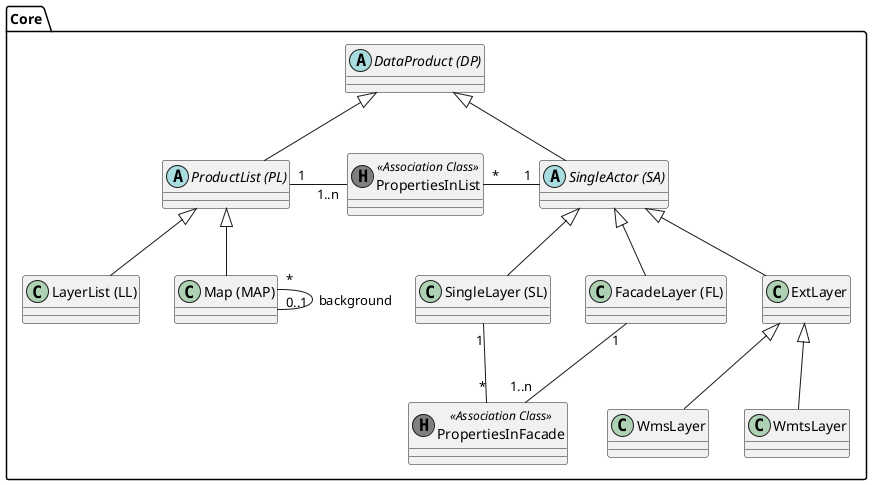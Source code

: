 @startuml
package Core {
  abstract class "DataProduct (DP)" as dp

  abstract class "ProductList (PL)" as pl
  class "LayerList (LL)" as ll
  class "Map (MAP)" as map

  abstract class "SingleActor (SA)" as sa
  class "FacadeLayer (FL)" as fl
  class "SingleLayer (SL)" as sl
  class "ExtLayer" as el
  class "WmsLayer" as wl
  class "WmtsLayer" as tl

  class "PropertiesInFacade" as pif << (H, grey) Association Class >>
  class "PropertiesInList" as pil << (H, grey) Association Class >>

  dp <|-- pl

  pl <|-- ll
  pl <|-- map

  dp <|-- sa

  sa <|-- sl
  sa <|-- fl
  sa <|-- el

  el <|-- wl
  el <|-- tl

  pl "1" -right- "1..n" pil : "      "
  pil "*" -right- "1" sa : "      "

  map "*" -- "0..1" map : "background"

  fl "1" -- "1..n" pif : "      "
  pif "*" -up- "1" sl : "      "
}
@enduml